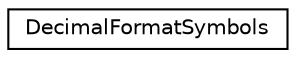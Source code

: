 digraph G
{
  edge [fontname="Helvetica",fontsize="10",labelfontname="Helvetica",labelfontsize="10"];
  node [fontname="Helvetica",fontsize="10",shape=record];
  rankdir=LR;
  Node1 [label="DecimalFormatSymbols",height=0.2,width=0.4,color="black", fillcolor="white", style="filled",URL="$df/d32/class_decimal_format_symbols.html",tooltip="This header file defines DecimalFormatSymbols."];
}
